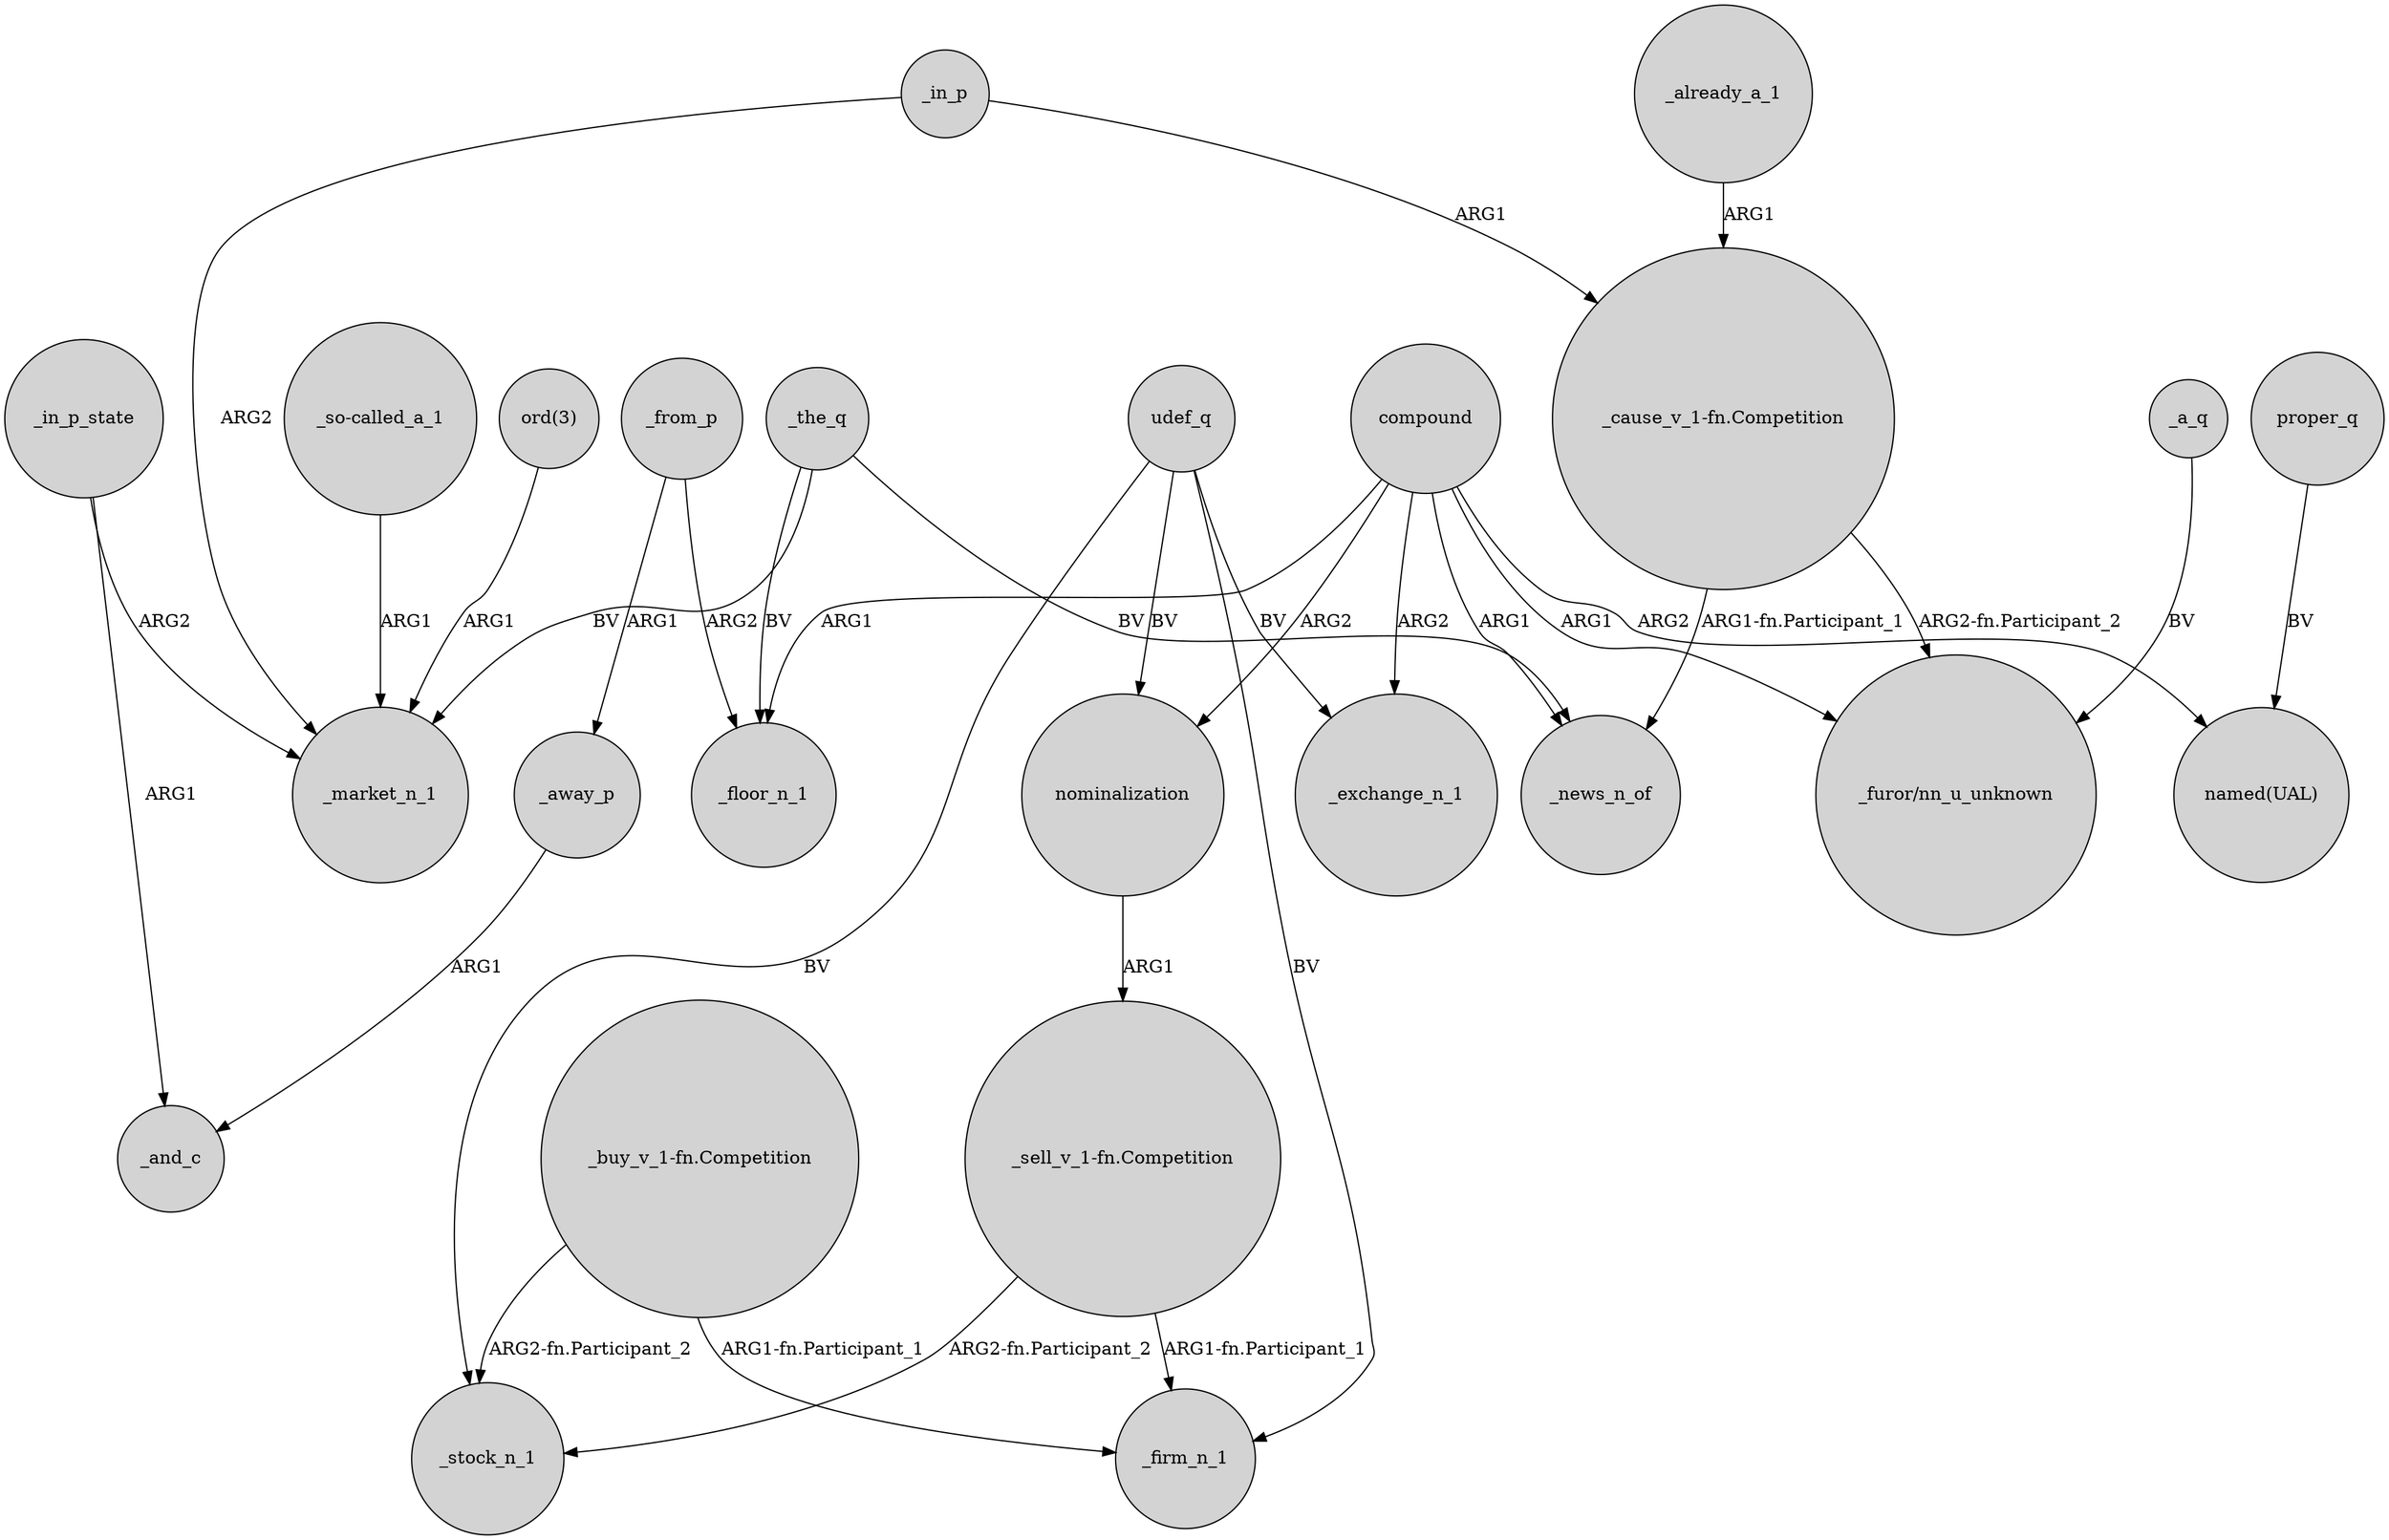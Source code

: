 digraph {
	node [shape=circle style=filled]
	"_cause_v_1-fn.Competition" -> _news_n_of [label="ARG1-fn.Participant_1"]
	nominalization -> "_sell_v_1-fn.Competition" [label=ARG1]
	_a_q -> "_furor/nn_u_unknown" [label=BV]
	"_buy_v_1-fn.Competition" -> _firm_n_1 [label="ARG1-fn.Participant_1"]
	"ord(3)" -> _market_n_1 [label=ARG1]
	_from_p -> _away_p [label=ARG1]
	udef_q -> nominalization [label=BV]
	udef_q -> _exchange_n_1 [label=BV]
	udef_q -> _firm_n_1 [label=BV]
	_the_q -> _market_n_1 [label=BV]
	compound -> nominalization [label=ARG2]
	proper_q -> "named(UAL)" [label=BV]
	compound -> _exchange_n_1 [label=ARG2]
	_away_p -> _and_c [label=ARG1]
	udef_q -> _stock_n_1 [label=BV]
	_in_p_state -> _and_c [label=ARG1]
	_in_p -> _market_n_1 [label=ARG2]
	_from_p -> _floor_n_1 [label=ARG2]
	_already_a_1 -> "_cause_v_1-fn.Competition" [label=ARG1]
	"_cause_v_1-fn.Competition" -> "_furor/nn_u_unknown" [label="ARG2-fn.Participant_2"]
	compound -> "_furor/nn_u_unknown" [label=ARG1]
	compound -> _floor_n_1 [label=ARG1]
	compound -> "named(UAL)" [label=ARG2]
	_the_q -> _news_n_of [label=BV]
	_in_p -> "_cause_v_1-fn.Competition" [label=ARG1]
	"_buy_v_1-fn.Competition" -> _stock_n_1 [label="ARG2-fn.Participant_2"]
	"_sell_v_1-fn.Competition" -> _firm_n_1 [label="ARG1-fn.Participant_1"]
	_the_q -> _floor_n_1 [label=BV]
	"_so-called_a_1" -> _market_n_1 [label=ARG1]
	_in_p_state -> _market_n_1 [label=ARG2]
	"_sell_v_1-fn.Competition" -> _stock_n_1 [label="ARG2-fn.Participant_2"]
	compound -> _news_n_of [label=ARG1]
}
